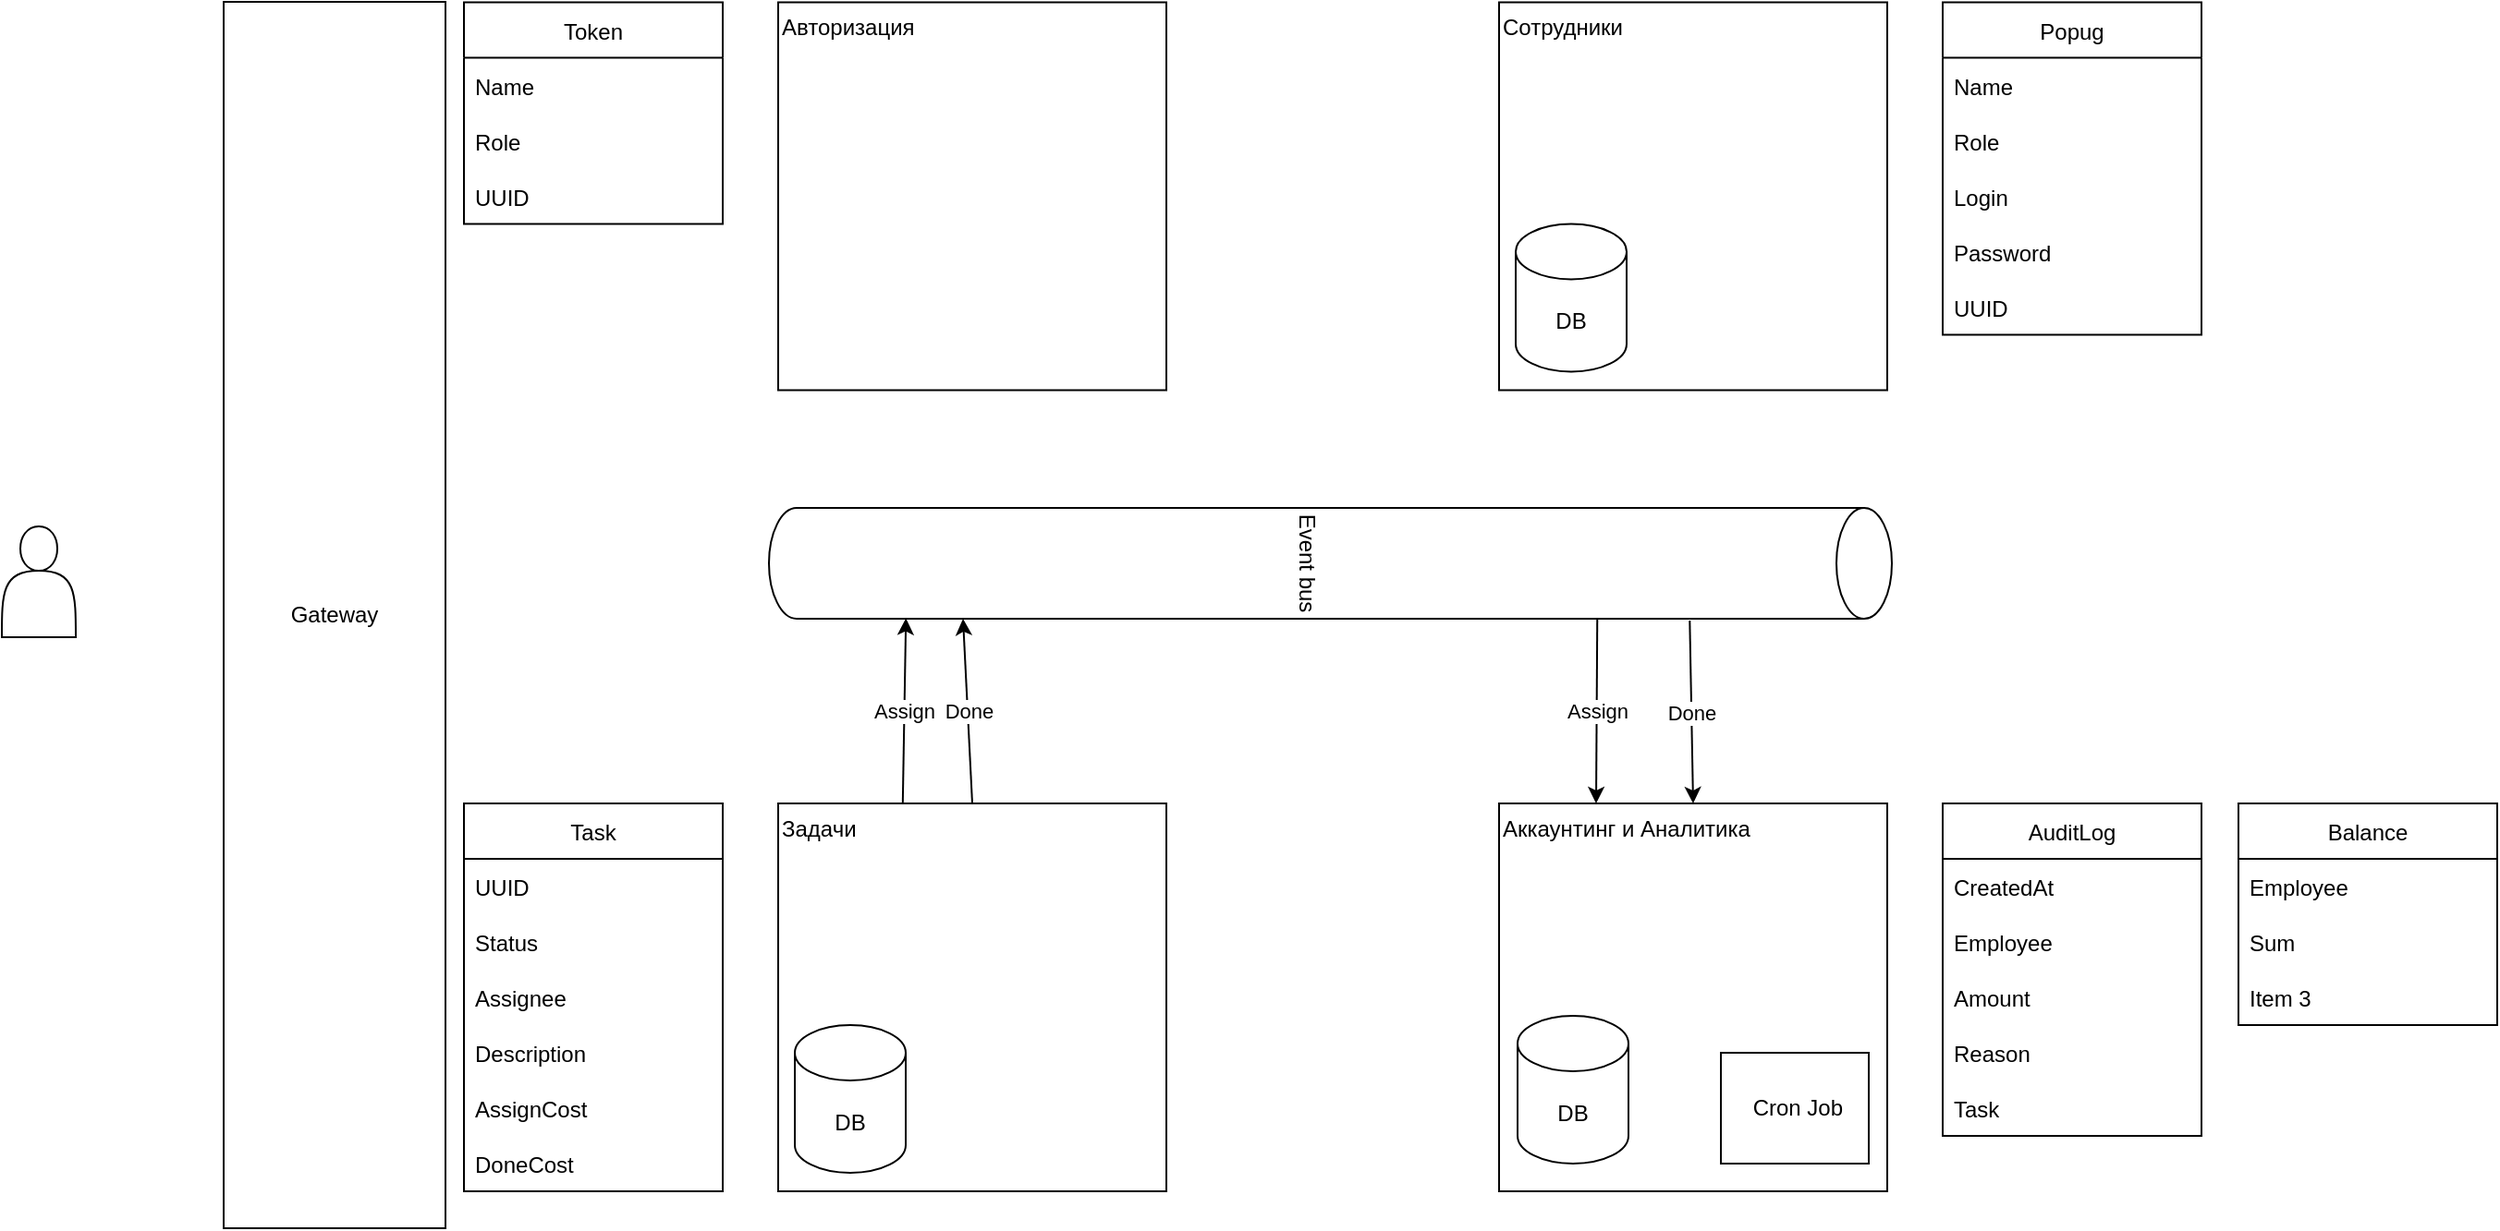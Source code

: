 <mxfile version="20.0.4" type="github">
  <diagram id="5fC2eCwaFGejJuapRv7y" name="Page-1">
    <mxGraphModel dx="1358" dy="695" grid="1" gridSize="10" guides="1" tooltips="1" connect="1" arrows="1" fold="1" page="1" pageScale="1" pageWidth="827" pageHeight="1169" math="0" shadow="0">
      <root>
        <mxCell id="0" />
        <mxCell id="1" parent="0" />
        <mxCell id="f3p5jMPLFn5KzH83daGT-1" value="Авторизация" style="whiteSpace=wrap;html=1;aspect=fixed;align=left;verticalAlign=top;" vertex="1" parent="1">
          <mxGeometry x="520" y="56.25" width="210" height="210" as="geometry" />
        </mxCell>
        <mxCell id="f3p5jMPLFn5KzH83daGT-4" value="Аккаунтинг и Аналитика" style="whiteSpace=wrap;html=1;aspect=fixed;align=left;verticalAlign=top;" vertex="1" parent="1">
          <mxGeometry x="910" y="490" width="210" height="210" as="geometry" />
        </mxCell>
        <mxCell id="f3p5jMPLFn5KzH83daGT-12" value="Token" style="swimlane;fontStyle=0;childLayout=stackLayout;horizontal=1;startSize=30;horizontalStack=0;resizeParent=1;resizeParentMax=0;resizeLast=0;collapsible=1;marginBottom=0;" vertex="1" parent="1">
          <mxGeometry x="350" y="56.25" width="140" height="120" as="geometry">
            <mxRectangle x="480" y="120" width="70" height="30" as="alternateBounds" />
          </mxGeometry>
        </mxCell>
        <mxCell id="f3p5jMPLFn5KzH83daGT-13" value="Name" style="text;strokeColor=none;fillColor=none;align=left;verticalAlign=middle;spacingLeft=4;spacingRight=4;overflow=hidden;points=[[0,0.5],[1,0.5]];portConstraint=eastwest;rotatable=0;" vertex="1" parent="f3p5jMPLFn5KzH83daGT-12">
          <mxGeometry y="30" width="140" height="30" as="geometry" />
        </mxCell>
        <mxCell id="f3p5jMPLFn5KzH83daGT-14" value="Role" style="text;strokeColor=none;fillColor=none;align=left;verticalAlign=middle;spacingLeft=4;spacingRight=4;overflow=hidden;points=[[0,0.5],[1,0.5]];portConstraint=eastwest;rotatable=0;" vertex="1" parent="f3p5jMPLFn5KzH83daGT-12">
          <mxGeometry y="60" width="140" height="30" as="geometry" />
        </mxCell>
        <mxCell id="f3p5jMPLFn5KzH83daGT-39" value="UUID" style="text;strokeColor=none;fillColor=none;align=left;verticalAlign=middle;spacingLeft=4;spacingRight=4;overflow=hidden;points=[[0,0.5],[1,0.5]];portConstraint=eastwest;rotatable=0;" vertex="1" parent="f3p5jMPLFn5KzH83daGT-12">
          <mxGeometry y="90" width="140" height="30" as="geometry" />
        </mxCell>
        <mxCell id="f3p5jMPLFn5KzH83daGT-17" value="Task" style="swimlane;fontStyle=0;childLayout=stackLayout;horizontal=1;startSize=30;horizontalStack=0;resizeParent=1;resizeParentMax=0;resizeLast=0;collapsible=1;marginBottom=0;" vertex="1" parent="1">
          <mxGeometry x="350" y="490" width="140" height="210" as="geometry" />
        </mxCell>
        <mxCell id="f3p5jMPLFn5KzH83daGT-18" value="UUID" style="text;strokeColor=none;fillColor=none;align=left;verticalAlign=middle;spacingLeft=4;spacingRight=4;overflow=hidden;points=[[0,0.5],[1,0.5]];portConstraint=eastwest;rotatable=0;" vertex="1" parent="f3p5jMPLFn5KzH83daGT-17">
          <mxGeometry y="30" width="140" height="30" as="geometry" />
        </mxCell>
        <mxCell id="f3p5jMPLFn5KzH83daGT-19" value="Status" style="text;strokeColor=none;fillColor=none;align=left;verticalAlign=middle;spacingLeft=4;spacingRight=4;overflow=hidden;points=[[0,0.5],[1,0.5]];portConstraint=eastwest;rotatable=0;" vertex="1" parent="f3p5jMPLFn5KzH83daGT-17">
          <mxGeometry y="60" width="140" height="30" as="geometry" />
        </mxCell>
        <mxCell id="f3p5jMPLFn5KzH83daGT-20" value="Assignee" style="text;strokeColor=none;fillColor=none;align=left;verticalAlign=middle;spacingLeft=4;spacingRight=4;overflow=hidden;points=[[0,0.5],[1,0.5]];portConstraint=eastwest;rotatable=0;" vertex="1" parent="f3p5jMPLFn5KzH83daGT-17">
          <mxGeometry y="90" width="140" height="30" as="geometry" />
        </mxCell>
        <mxCell id="f3p5jMPLFn5KzH83daGT-54" value="Description" style="text;strokeColor=none;fillColor=none;align=left;verticalAlign=middle;spacingLeft=4;spacingRight=4;overflow=hidden;points=[[0,0.5],[1,0.5]];portConstraint=eastwest;rotatable=0;" vertex="1" parent="f3p5jMPLFn5KzH83daGT-17">
          <mxGeometry y="120" width="140" height="30" as="geometry" />
        </mxCell>
        <mxCell id="f3p5jMPLFn5KzH83daGT-56" value="AssignCost" style="text;strokeColor=none;fillColor=none;align=left;verticalAlign=middle;spacingLeft=4;spacingRight=4;overflow=hidden;points=[[0,0.5],[1,0.5]];portConstraint=eastwest;rotatable=0;" vertex="1" parent="f3p5jMPLFn5KzH83daGT-17">
          <mxGeometry y="150" width="140" height="30" as="geometry" />
        </mxCell>
        <mxCell id="f3p5jMPLFn5KzH83daGT-57" value="DoneCost" style="text;strokeColor=none;fillColor=none;align=left;verticalAlign=middle;spacingLeft=4;spacingRight=4;overflow=hidden;points=[[0,0.5],[1,0.5]];portConstraint=eastwest;rotatable=0;" vertex="1" parent="f3p5jMPLFn5KzH83daGT-17">
          <mxGeometry y="180" width="140" height="30" as="geometry" />
        </mxCell>
        <mxCell id="f3p5jMPLFn5KzH83daGT-29" value="DB" style="shape=cylinder3;whiteSpace=wrap;html=1;boundedLbl=1;backgroundOutline=1;size=15;" vertex="1" parent="1">
          <mxGeometry x="920" y="605" width="60" height="80" as="geometry" />
        </mxCell>
        <mxCell id="f3p5jMPLFn5KzH83daGT-30" value="Сотрудники" style="whiteSpace=wrap;html=1;aspect=fixed;align=left;verticalAlign=top;" vertex="1" parent="1">
          <mxGeometry x="910" y="56.25" width="210" height="210" as="geometry" />
        </mxCell>
        <mxCell id="f3p5jMPLFn5KzH83daGT-31" value="DB" style="shape=cylinder3;whiteSpace=wrap;html=1;boundedLbl=1;backgroundOutline=1;size=15;" vertex="1" parent="1">
          <mxGeometry x="919" y="176.25" width="60" height="80" as="geometry" />
        </mxCell>
        <mxCell id="f3p5jMPLFn5KzH83daGT-32" value="Popug" style="swimlane;fontStyle=0;childLayout=stackLayout;horizontal=1;startSize=30;horizontalStack=0;resizeParent=1;resizeParentMax=0;resizeLast=0;collapsible=1;marginBottom=0;" vertex="1" parent="1">
          <mxGeometry x="1150" y="56.25" width="140" height="180" as="geometry" />
        </mxCell>
        <mxCell id="f3p5jMPLFn5KzH83daGT-33" value="Name" style="text;strokeColor=none;fillColor=none;align=left;verticalAlign=middle;spacingLeft=4;spacingRight=4;overflow=hidden;points=[[0,0.5],[1,0.5]];portConstraint=eastwest;rotatable=0;" vertex="1" parent="f3p5jMPLFn5KzH83daGT-32">
          <mxGeometry y="30" width="140" height="30" as="geometry" />
        </mxCell>
        <mxCell id="f3p5jMPLFn5KzH83daGT-34" value="Role" style="text;strokeColor=none;fillColor=none;align=left;verticalAlign=middle;spacingLeft=4;spacingRight=4;overflow=hidden;points=[[0,0.5],[1,0.5]];portConstraint=eastwest;rotatable=0;" vertex="1" parent="f3p5jMPLFn5KzH83daGT-32">
          <mxGeometry y="60" width="140" height="30" as="geometry" />
        </mxCell>
        <mxCell id="f3p5jMPLFn5KzH83daGT-35" value="Login" style="text;strokeColor=none;fillColor=none;align=left;verticalAlign=middle;spacingLeft=4;spacingRight=4;overflow=hidden;points=[[0,0.5],[1,0.5]];portConstraint=eastwest;rotatable=0;" vertex="1" parent="f3p5jMPLFn5KzH83daGT-32">
          <mxGeometry y="90" width="140" height="30" as="geometry" />
        </mxCell>
        <mxCell id="f3p5jMPLFn5KzH83daGT-36" value="Password" style="text;strokeColor=none;fillColor=none;align=left;verticalAlign=middle;spacingLeft=4;spacingRight=4;overflow=hidden;points=[[0,0.5],[1,0.5]];portConstraint=eastwest;rotatable=0;" vertex="1" parent="f3p5jMPLFn5KzH83daGT-32">
          <mxGeometry y="120" width="140" height="30" as="geometry" />
        </mxCell>
        <mxCell id="f3p5jMPLFn5KzH83daGT-37" value="UUID" style="text;strokeColor=none;fillColor=none;align=left;verticalAlign=middle;spacingLeft=4;spacingRight=4;overflow=hidden;points=[[0,0.5],[1,0.5]];portConstraint=eastwest;rotatable=0;" vertex="1" parent="f3p5jMPLFn5KzH83daGT-32">
          <mxGeometry y="150" width="140" height="30" as="geometry" />
        </mxCell>
        <mxCell id="f3p5jMPLFn5KzH83daGT-41" value="Event bus" style="shape=cylinder3;whiteSpace=wrap;html=1;boundedLbl=1;backgroundOutline=1;size=15;rotation=90;" vertex="1" parent="1">
          <mxGeometry x="788.75" y="56.25" width="60" height="607.5" as="geometry" />
        </mxCell>
        <mxCell id="f3p5jMPLFn5KzH83daGT-42" value="AuditLog" style="swimlane;fontStyle=0;childLayout=stackLayout;horizontal=1;startSize=30;horizontalStack=0;resizeParent=1;resizeParentMax=0;resizeLast=0;collapsible=1;marginBottom=0;" vertex="1" parent="1">
          <mxGeometry x="1150" y="490" width="140" height="180" as="geometry" />
        </mxCell>
        <mxCell id="f3p5jMPLFn5KzH83daGT-43" value="CreatedAt" style="text;strokeColor=none;fillColor=none;align=left;verticalAlign=middle;spacingLeft=4;spacingRight=4;overflow=hidden;points=[[0,0.5],[1,0.5]];portConstraint=eastwest;rotatable=0;" vertex="1" parent="f3p5jMPLFn5KzH83daGT-42">
          <mxGeometry y="30" width="140" height="30" as="geometry" />
        </mxCell>
        <mxCell id="f3p5jMPLFn5KzH83daGT-44" value="Employee" style="text;strokeColor=none;fillColor=none;align=left;verticalAlign=middle;spacingLeft=4;spacingRight=4;overflow=hidden;points=[[0,0.5],[1,0.5]];portConstraint=eastwest;rotatable=0;" vertex="1" parent="f3p5jMPLFn5KzH83daGT-42">
          <mxGeometry y="60" width="140" height="30" as="geometry" />
        </mxCell>
        <mxCell id="f3p5jMPLFn5KzH83daGT-45" value="Amount" style="text;strokeColor=none;fillColor=none;align=left;verticalAlign=middle;spacingLeft=4;spacingRight=4;overflow=hidden;points=[[0,0.5],[1,0.5]];portConstraint=eastwest;rotatable=0;" vertex="1" parent="f3p5jMPLFn5KzH83daGT-42">
          <mxGeometry y="90" width="140" height="30" as="geometry" />
        </mxCell>
        <mxCell id="f3p5jMPLFn5KzH83daGT-46" value="Reason" style="text;strokeColor=none;fillColor=none;align=left;verticalAlign=middle;spacingLeft=4;spacingRight=4;overflow=hidden;points=[[0,0.5],[1,0.5]];portConstraint=eastwest;rotatable=0;" vertex="1" parent="f3p5jMPLFn5KzH83daGT-42">
          <mxGeometry y="120" width="140" height="30" as="geometry" />
        </mxCell>
        <mxCell id="f3p5jMPLFn5KzH83daGT-55" value="Task" style="text;strokeColor=none;fillColor=none;align=left;verticalAlign=middle;spacingLeft=4;spacingRight=4;overflow=hidden;points=[[0,0.5],[1,0.5]];portConstraint=eastwest;rotatable=0;" vertex="1" parent="f3p5jMPLFn5KzH83daGT-42">
          <mxGeometry y="150" width="140" height="30" as="geometry" />
        </mxCell>
        <mxCell id="f3p5jMPLFn5KzH83daGT-47" value="Balance" style="swimlane;fontStyle=0;childLayout=stackLayout;horizontal=1;startSize=30;horizontalStack=0;resizeParent=1;resizeParentMax=0;resizeLast=0;collapsible=1;marginBottom=0;" vertex="1" parent="1">
          <mxGeometry x="1310" y="490" width="140" height="120" as="geometry" />
        </mxCell>
        <mxCell id="f3p5jMPLFn5KzH83daGT-48" value="Employee" style="text;strokeColor=none;fillColor=none;align=left;verticalAlign=middle;spacingLeft=4;spacingRight=4;overflow=hidden;points=[[0,0.5],[1,0.5]];portConstraint=eastwest;rotatable=0;" vertex="1" parent="f3p5jMPLFn5KzH83daGT-47">
          <mxGeometry y="30" width="140" height="30" as="geometry" />
        </mxCell>
        <mxCell id="f3p5jMPLFn5KzH83daGT-49" value="Sum" style="text;strokeColor=none;fillColor=none;align=left;verticalAlign=middle;spacingLeft=4;spacingRight=4;overflow=hidden;points=[[0,0.5],[1,0.5]];portConstraint=eastwest;rotatable=0;" vertex="1" parent="f3p5jMPLFn5KzH83daGT-47">
          <mxGeometry y="60" width="140" height="30" as="geometry" />
        </mxCell>
        <mxCell id="f3p5jMPLFn5KzH83daGT-50" value="Item 3" style="text;strokeColor=none;fillColor=none;align=left;verticalAlign=middle;spacingLeft=4;spacingRight=4;overflow=hidden;points=[[0,0.5],[1,0.5]];portConstraint=eastwest;rotatable=0;" vertex="1" parent="f3p5jMPLFn5KzH83daGT-47">
          <mxGeometry y="90" width="140" height="30" as="geometry" />
        </mxCell>
        <mxCell id="f3p5jMPLFn5KzH83daGT-51" value="Задачи" style="whiteSpace=wrap;html=1;aspect=fixed;align=left;verticalAlign=top;" vertex="1" parent="1">
          <mxGeometry x="520" y="490" width="210" height="210" as="geometry" />
        </mxCell>
        <mxCell id="f3p5jMPLFn5KzH83daGT-52" value="DB" style="shape=cylinder3;whiteSpace=wrap;html=1;boundedLbl=1;backgroundOutline=1;size=15;" vertex="1" parent="1">
          <mxGeometry x="529" y="610" width="60" height="80" as="geometry" />
        </mxCell>
        <mxCell id="f3p5jMPLFn5KzH83daGT-58" value="Assign" style="endArrow=classic;html=1;rounded=0;curved=1;exitX=0.321;exitY=-0.001;exitDx=0;exitDy=0;entryX=0.996;entryY=0.878;entryDx=0;entryDy=0;entryPerimeter=0;exitPerimeter=0;" edge="1" parent="1" source="f3p5jMPLFn5KzH83daGT-51" target="f3p5jMPLFn5KzH83daGT-41">
          <mxGeometry width="50" height="50" relative="1" as="geometry">
            <mxPoint x="610" y="470" as="sourcePoint" />
            <mxPoint x="660" y="420" as="targetPoint" />
          </mxGeometry>
        </mxCell>
        <mxCell id="f3p5jMPLFn5KzH83daGT-59" value="Done" style="endArrow=classic;html=1;rounded=0;curved=1;exitX=0.5;exitY=0;exitDx=0;exitDy=0;" edge="1" parent="1" source="f3p5jMPLFn5KzH83daGT-51">
          <mxGeometry width="50" height="50" relative="1" as="geometry">
            <mxPoint x="620" y="480" as="sourcePoint" />
            <mxPoint x="620" y="390" as="targetPoint" />
          </mxGeometry>
        </mxCell>
        <mxCell id="f3p5jMPLFn5KzH83daGT-60" value="Assign" style="endArrow=classic;html=1;rounded=0;curved=1;exitX=1;exitY=0;exitDx=0;exitDy=159.375;exitPerimeter=0;entryX=0.25;entryY=0;entryDx=0;entryDy=0;" edge="1" parent="1" source="f3p5jMPLFn5KzH83daGT-41" target="f3p5jMPLFn5KzH83daGT-4">
          <mxGeometry width="50" height="50" relative="1" as="geometry">
            <mxPoint x="830" y="470" as="sourcePoint" />
            <mxPoint x="880" y="420" as="targetPoint" />
          </mxGeometry>
        </mxCell>
        <mxCell id="f3p5jMPLFn5KzH83daGT-61" value="Done" style="endArrow=classic;html=1;rounded=0;curved=1;exitX=1.017;exitY=0.18;exitDx=0;exitDy=0;exitPerimeter=0;entryX=0.5;entryY=0;entryDx=0;entryDy=0;" edge="1" parent="1" source="f3p5jMPLFn5KzH83daGT-41" target="f3p5jMPLFn5KzH83daGT-4">
          <mxGeometry width="50" height="50" relative="1" as="geometry">
            <mxPoint x="740" y="500" as="sourcePoint" />
            <mxPoint x="790" y="450" as="targetPoint" />
          </mxGeometry>
        </mxCell>
        <mxCell id="f3p5jMPLFn5KzH83daGT-62" value="&amp;nbsp;Cron Job" style="rounded=0;whiteSpace=wrap;html=1;" vertex="1" parent="1">
          <mxGeometry x="1030" y="625" width="80" height="60" as="geometry" />
        </mxCell>
        <mxCell id="f3p5jMPLFn5KzH83daGT-63" value="Gateway" style="rounded=0;whiteSpace=wrap;html=1;" vertex="1" parent="1">
          <mxGeometry x="220" y="56" width="120" height="664" as="geometry" />
        </mxCell>
        <mxCell id="f3p5jMPLFn5KzH83daGT-64" value="" style="shape=actor;whiteSpace=wrap;html=1;" vertex="1" parent="1">
          <mxGeometry x="100" y="340" width="40" height="60" as="geometry" />
        </mxCell>
      </root>
    </mxGraphModel>
  </diagram>
</mxfile>
